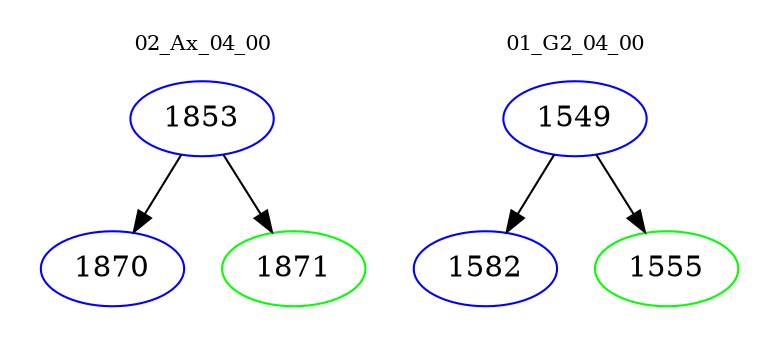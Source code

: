 digraph{
subgraph cluster_0 {
color = white
label = "02_Ax_04_00";
fontsize=10;
T0_1853 [label="1853", color="blue"]
T0_1853 -> T0_1870 [color="black"]
T0_1870 [label="1870", color="blue"]
T0_1853 -> T0_1871 [color="black"]
T0_1871 [label="1871", color="green"]
}
subgraph cluster_1 {
color = white
label = "01_G2_04_00";
fontsize=10;
T1_1549 [label="1549", color="blue"]
T1_1549 -> T1_1582 [color="black"]
T1_1582 [label="1582", color="blue"]
T1_1549 -> T1_1555 [color="black"]
T1_1555 [label="1555", color="green"]
}
}
